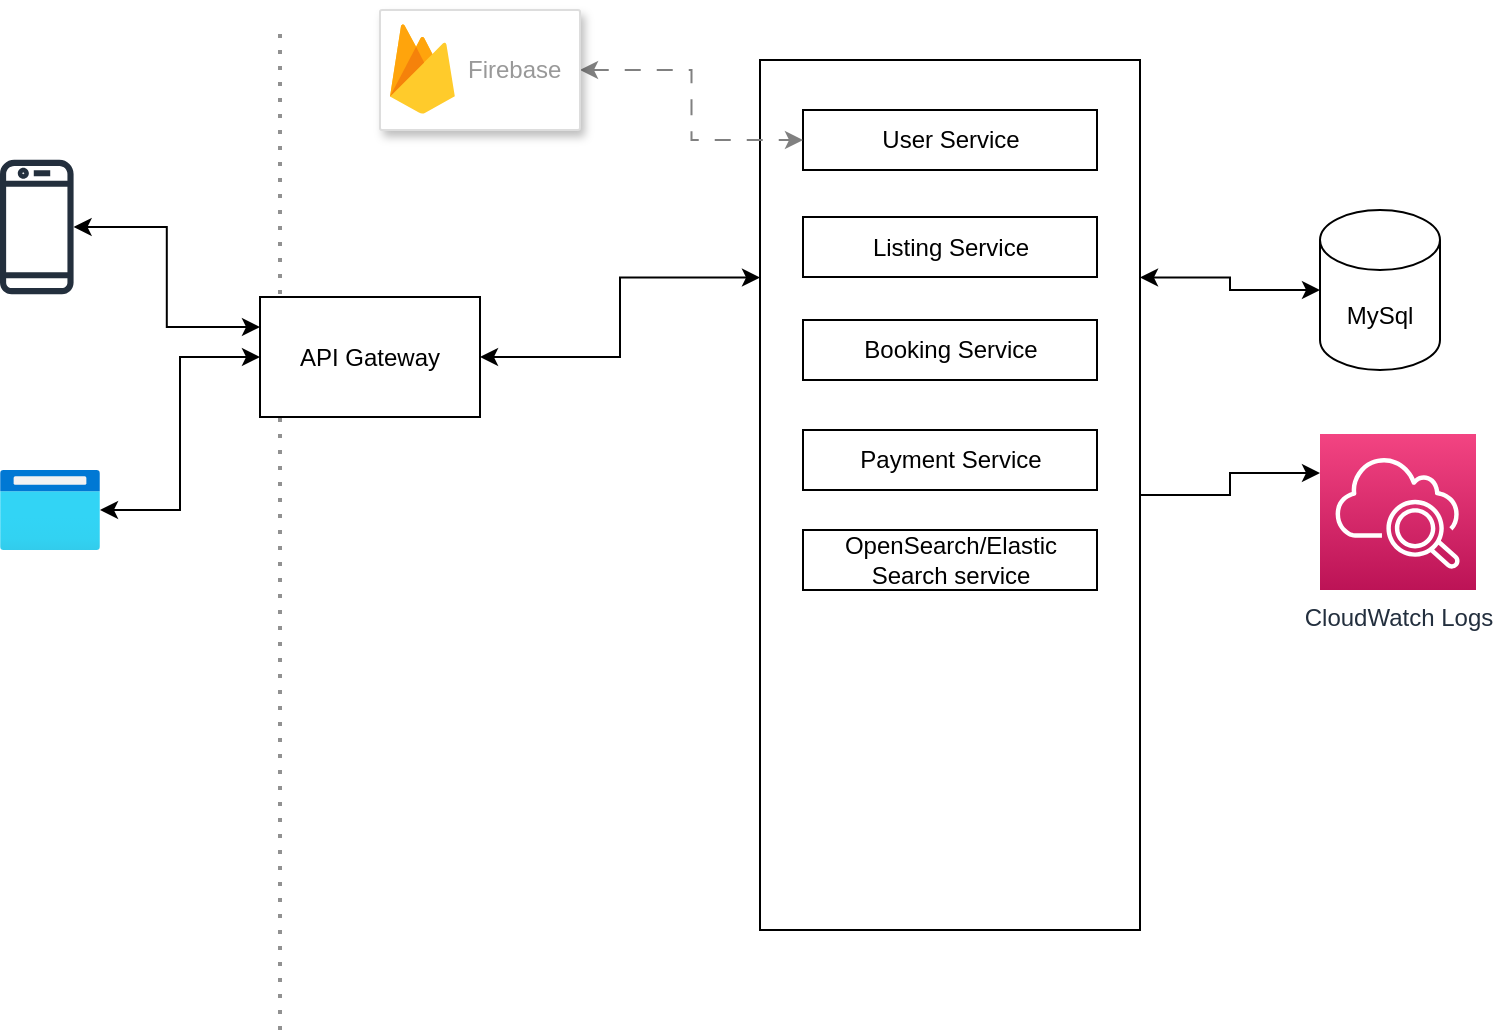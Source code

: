 <mxfile version="20.8.3" type="github">
  <diagram id="GRluOWZkKIe7Q2GazVMt" name="Page-1">
    <mxGraphModel dx="1050" dy="581" grid="1" gridSize="10" guides="1" tooltips="1" connect="1" arrows="1" fold="1" page="1" pageScale="1" pageWidth="850" pageHeight="1100" math="0" shadow="0">
      <root>
        <mxCell id="0" />
        <mxCell id="1" parent="0" />
        <mxCell id="SsJ6db9j9dE5ya5NohHF-3" style="edgeStyle=orthogonalEdgeStyle;rounded=0;orthogonalLoop=1;jettySize=auto;html=1;exitX=1;exitY=0.5;exitDx=0;exitDy=0;entryX=0;entryY=0.25;entryDx=0;entryDy=0;entryPerimeter=0;" edge="1" parent="1" source="DdpInW4cmCt2tAZ-7zsU-28" target="SsJ6db9j9dE5ya5NohHF-2">
          <mxGeometry relative="1" as="geometry" />
        </mxCell>
        <mxCell id="DdpInW4cmCt2tAZ-7zsU-28" value="" style="rounded=0;whiteSpace=wrap;html=1;strokeWidth=1;fillColor=none;" parent="1" vertex="1">
          <mxGeometry x="420" y="55" width="190" height="435" as="geometry" />
        </mxCell>
        <mxCell id="DdpInW4cmCt2tAZ-7zsU-20" style="edgeStyle=orthogonalEdgeStyle;rounded=0;orthogonalLoop=1;jettySize=auto;html=1;entryX=0;entryY=0.25;entryDx=0;entryDy=0;strokeColor=#000000;startArrow=classic;startFill=1;" parent="1" source="DdpInW4cmCt2tAZ-7zsU-1" target="DdpInW4cmCt2tAZ-7zsU-19" edge="1">
          <mxGeometry relative="1" as="geometry" />
        </mxCell>
        <mxCell id="DdpInW4cmCt2tAZ-7zsU-1" value="" style="sketch=0;outlineConnect=0;fontColor=#232F3E;gradientColor=none;fillColor=#232F3D;strokeColor=none;dashed=0;verticalLabelPosition=bottom;verticalAlign=top;align=center;html=1;fontSize=12;fontStyle=0;aspect=fixed;pointerEvents=1;shape=mxgraph.aws4.mobile_client;" parent="1" vertex="1">
          <mxGeometry x="40" y="103.5" width="36.79" height="70" as="geometry" />
        </mxCell>
        <mxCell id="DdpInW4cmCt2tAZ-7zsU-21" style="edgeStyle=orthogonalEdgeStyle;rounded=0;orthogonalLoop=1;jettySize=auto;html=1;entryX=0;entryY=0.5;entryDx=0;entryDy=0;strokeColor=#000000;startArrow=classic;startFill=1;" parent="1" source="DdpInW4cmCt2tAZ-7zsU-2" target="DdpInW4cmCt2tAZ-7zsU-19" edge="1">
          <mxGeometry relative="1" as="geometry" />
        </mxCell>
        <mxCell id="DdpInW4cmCt2tAZ-7zsU-2" value="" style="aspect=fixed;html=1;points=[];align=center;image;fontSize=12;image=img/lib/azure2/general/Browser.svg;" parent="1" vertex="1">
          <mxGeometry x="40" y="260" width="50" height="40" as="geometry" />
        </mxCell>
        <mxCell id="DdpInW4cmCt2tAZ-7zsU-4" value="User Service" style="rounded=0;whiteSpace=wrap;html=1;" parent="1" vertex="1">
          <mxGeometry x="441.5" y="80" width="147" height="30" as="geometry" />
        </mxCell>
        <mxCell id="DdpInW4cmCt2tAZ-7zsU-5" value="Listing Service" style="rounded=0;whiteSpace=wrap;html=1;" parent="1" vertex="1">
          <mxGeometry x="441.5" y="133.5" width="147" height="30" as="geometry" />
        </mxCell>
        <mxCell id="DdpInW4cmCt2tAZ-7zsU-6" value="Booking Service" style="rounded=0;whiteSpace=wrap;html=1;" parent="1" vertex="1">
          <mxGeometry x="441.5" y="185" width="147" height="30" as="geometry" />
        </mxCell>
        <mxCell id="DdpInW4cmCt2tAZ-7zsU-7" value="Payment Service" style="rounded=0;whiteSpace=wrap;html=1;" parent="1" vertex="1">
          <mxGeometry x="441.5" y="240" width="147" height="30" as="geometry" />
        </mxCell>
        <mxCell id="DdpInW4cmCt2tAZ-7zsU-9" value="MySql" style="shape=cylinder3;whiteSpace=wrap;html=1;boundedLbl=1;backgroundOutline=1;size=15;" parent="1" vertex="1">
          <mxGeometry x="700" y="130" width="60" height="80" as="geometry" />
        </mxCell>
        <mxCell id="DdpInW4cmCt2tAZ-7zsU-10" value="" style="endArrow=none;dashed=1;html=1;dashPattern=1 3;strokeWidth=2;rounded=0;strokeColor=#919191;" parent="1" edge="1">
          <mxGeometry width="50" height="50" relative="1" as="geometry">
            <mxPoint x="180" y="540" as="sourcePoint" />
            <mxPoint x="180" y="40" as="targetPoint" />
          </mxGeometry>
        </mxCell>
        <mxCell id="DdpInW4cmCt2tAZ-7zsU-29" style="edgeStyle=orthogonalEdgeStyle;rounded=0;orthogonalLoop=1;jettySize=auto;html=1;exitX=1;exitY=0.5;exitDx=0;exitDy=0;entryX=0;entryY=0.25;entryDx=0;entryDy=0;strokeColor=#000000;startArrow=classic;startFill=1;" parent="1" source="DdpInW4cmCt2tAZ-7zsU-19" target="DdpInW4cmCt2tAZ-7zsU-28" edge="1">
          <mxGeometry relative="1" as="geometry" />
        </mxCell>
        <mxCell id="DdpInW4cmCt2tAZ-7zsU-19" value="API Gateway" style="rounded=0;whiteSpace=wrap;html=1;strokeWidth=1;" parent="1" vertex="1">
          <mxGeometry x="170" y="173.5" width="110" height="60" as="geometry" />
        </mxCell>
        <mxCell id="DdpInW4cmCt2tAZ-7zsU-30" style="edgeStyle=orthogonalEdgeStyle;rounded=0;orthogonalLoop=1;jettySize=auto;html=1;exitX=1;exitY=0.25;exitDx=0;exitDy=0;strokeColor=#000000;startArrow=classic;startFill=1;" parent="1" source="DdpInW4cmCt2tAZ-7zsU-28" target="DdpInW4cmCt2tAZ-7zsU-9" edge="1">
          <mxGeometry relative="1" as="geometry" />
        </mxCell>
        <mxCell id="SsJ6db9j9dE5ya5NohHF-1" value="OpenSearch/Elastic Search service" style="rounded=0;whiteSpace=wrap;html=1;" vertex="1" parent="1">
          <mxGeometry x="441.5" y="290" width="147" height="30" as="geometry" />
        </mxCell>
        <mxCell id="SsJ6db9j9dE5ya5NohHF-2" value="CloudWatch Logs" style="sketch=0;points=[[0,0,0],[0.25,0,0],[0.5,0,0],[0.75,0,0],[1,0,0],[0,1,0],[0.25,1,0],[0.5,1,0],[0.75,1,0],[1,1,0],[0,0.25,0],[0,0.5,0],[0,0.75,0],[1,0.25,0],[1,0.5,0],[1,0.75,0]];points=[[0,0,0],[0.25,0,0],[0.5,0,0],[0.75,0,0],[1,0,0],[0,1,0],[0.25,1,0],[0.5,1,0],[0.75,1,0],[1,1,0],[0,0.25,0],[0,0.5,0],[0,0.75,0],[1,0.25,0],[1,0.5,0],[1,0.75,0]];outlineConnect=0;fontColor=#232F3E;gradientColor=#F34482;gradientDirection=north;fillColor=#BC1356;strokeColor=#ffffff;dashed=0;verticalLabelPosition=bottom;verticalAlign=top;align=center;html=1;fontSize=12;fontStyle=0;aspect=fixed;shape=mxgraph.aws4.resourceIcon;resIcon=mxgraph.aws4.cloudwatch_2;" vertex="1" parent="1">
          <mxGeometry x="700" y="242" width="78" height="78" as="geometry" />
        </mxCell>
        <mxCell id="SsJ6db9j9dE5ya5NohHF-12" style="edgeStyle=orthogonalEdgeStyle;rounded=0;orthogonalLoop=1;jettySize=auto;html=1;entryX=0;entryY=0.5;entryDx=0;entryDy=0;startArrow=classic;startFill=1;dashed=1;dashPattern=8 8;strokeColor=#808080;" edge="1" parent="1" source="SsJ6db9j9dE5ya5NohHF-10" target="DdpInW4cmCt2tAZ-7zsU-4">
          <mxGeometry relative="1" as="geometry" />
        </mxCell>
        <mxCell id="SsJ6db9j9dE5ya5NohHF-10" value="" style="strokeColor=#dddddd;shadow=1;strokeWidth=1;rounded=1;absoluteArcSize=1;arcSize=2;" vertex="1" parent="1">
          <mxGeometry x="230" y="30" width="100" height="60" as="geometry" />
        </mxCell>
        <mxCell id="SsJ6db9j9dE5ya5NohHF-11" value="Firebase" style="sketch=0;dashed=0;connectable=0;html=1;fillColor=#5184F3;strokeColor=none;shape=mxgraph.gcp2.firebase;part=1;labelPosition=right;verticalLabelPosition=middle;align=left;verticalAlign=middle;spacingLeft=5;fontColor=#999999;fontSize=12;" vertex="1" parent="SsJ6db9j9dE5ya5NohHF-10">
          <mxGeometry width="32.4" height="45" relative="1" as="geometry">
            <mxPoint x="5" y="7" as="offset" />
          </mxGeometry>
        </mxCell>
      </root>
    </mxGraphModel>
  </diagram>
</mxfile>
